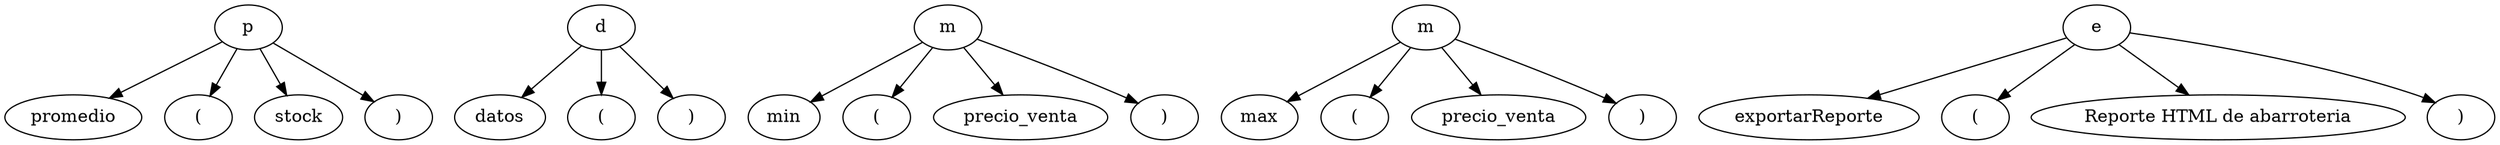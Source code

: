 digraph Grafica {
	x1 [label=p]
	x2 [label=promedio]
	x3 [label="("]
	x4 [label=stock]
	x5 [label=")"]
	x1 -> x2
	x1 -> x3
	x1 -> x4
	x1 -> x5
	x6 [label=d]
	x7 [label=datos]
	x8 [label="("]
	x9 [label=")"]
	x6 -> x7
	x6 -> x8
	x6 -> x9
	x10 [label=m]
	x11 [label=min]
	x12 [label="("]
	x13 [label=precio_venta]
	x14 [label=")"]
	x10 -> x11
	x10 -> x12
	x10 -> x13
	x10 -> x14
	x15 [label=m]
	x16 [label=max]
	x17 [label="("]
	x18 [label=precio_venta]
	x19 [label=")"]
	x15 -> x16
	x15 -> x17
	x15 -> x18
	x15 -> x19
	x20 [label=e]
	x21 [label=exportarReporte]
	x22 [label="("]
	x23 [label="Reporte HTML de abarroteria"]
	x24 [label=")"]
	x20 -> x21
	x20 -> x22
	x20 -> x23
	x20 -> x24
	node [fillcolor=white fontcolor=blue shape=circle style=filled]
}
